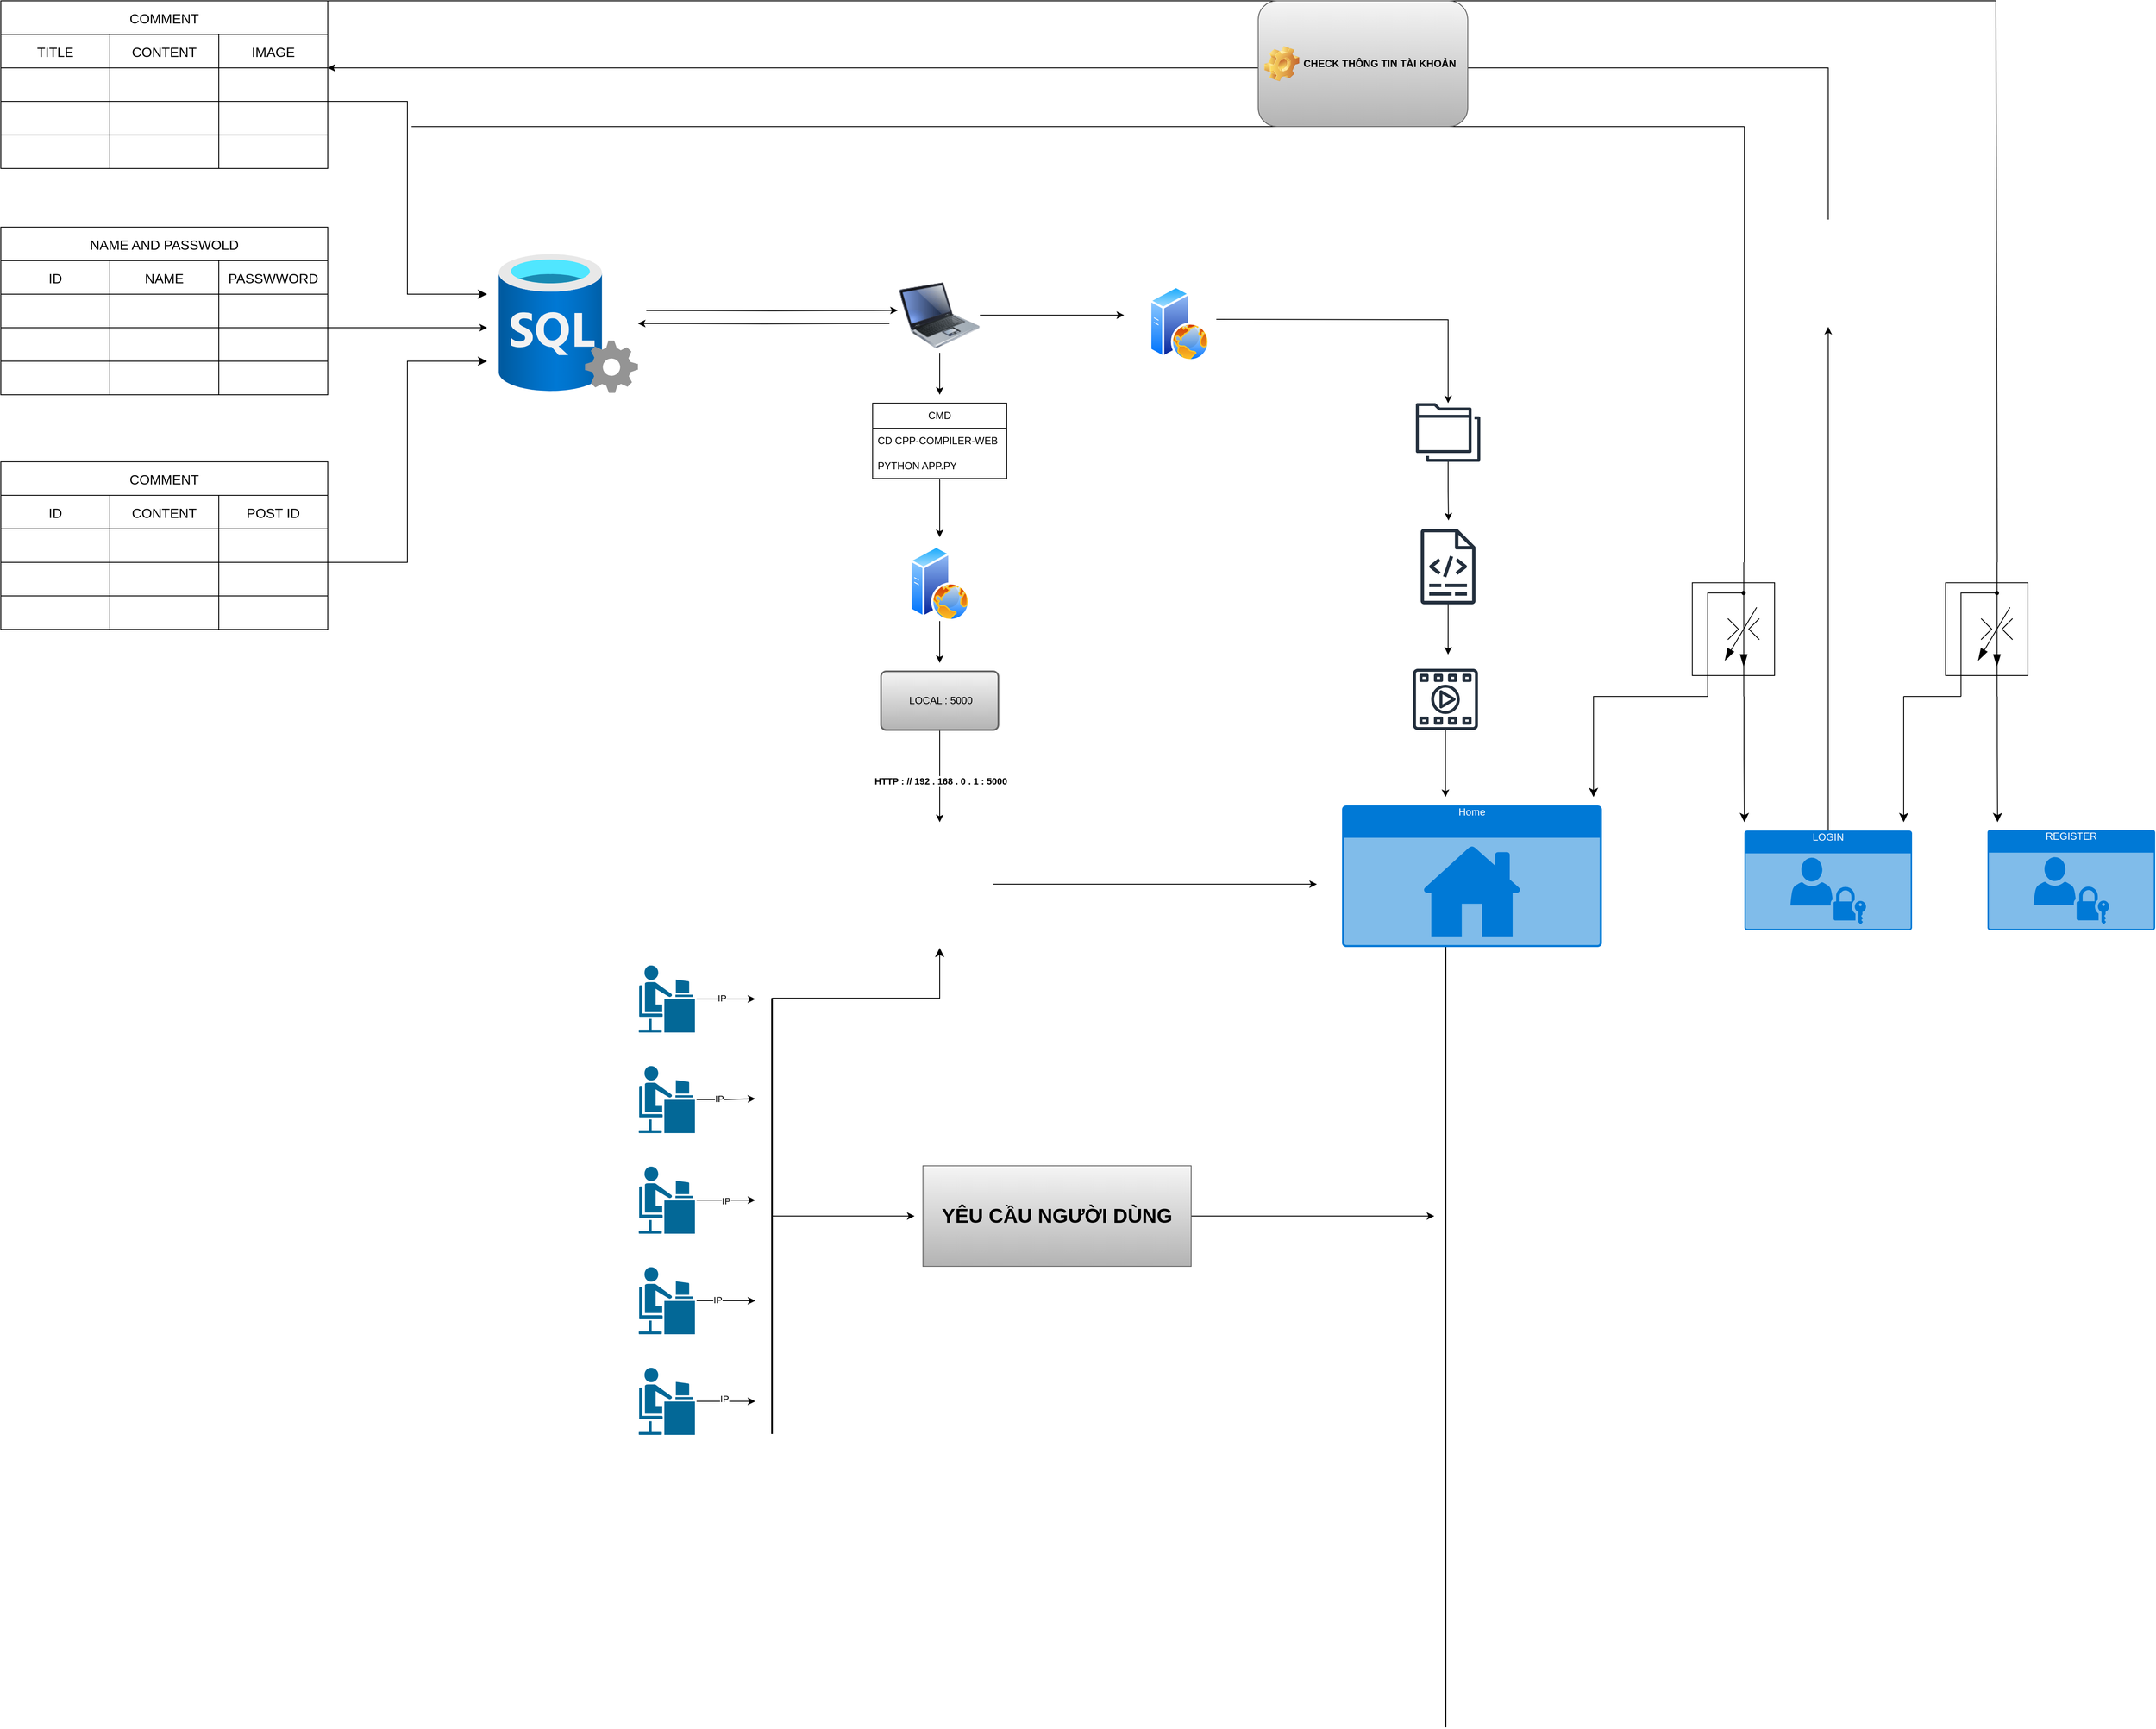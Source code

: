 <mxfile version="24.7.7">
  <diagram id="C5RBs43oDa-KdzZeNtuy" name="Page-1">
    <mxGraphModel dx="4732" dy="3054" grid="1" gridSize="10" guides="1" tooltips="1" connect="1" arrows="1" fold="1" page="1" pageScale="1" pageWidth="827" pageHeight="1169" math="0" shadow="0">
      <root>
        <mxCell id="WIyWlLk6GJQsqaUBKTNV-0" />
        <mxCell id="WIyWlLk6GJQsqaUBKTNV-1" parent="WIyWlLk6GJQsqaUBKTNV-0" />
        <mxCell id="qYLYCxETFnoU9vuf-ubb-127" style="edgeStyle=orthogonalEdgeStyle;rounded=0;orthogonalLoop=1;jettySize=auto;html=1;" edge="1" parent="WIyWlLk6GJQsqaUBKTNV-1" source="qYLYCxETFnoU9vuf-ubb-1">
          <mxGeometry relative="1" as="geometry">
            <mxPoint x="180" y="281.0" as="targetPoint" />
          </mxGeometry>
        </mxCell>
        <mxCell id="qYLYCxETFnoU9vuf-ubb-131" value="IP" style="edgeLabel;html=1;align=center;verticalAlign=middle;resizable=0;points=[];" vertex="1" connectable="0" parent="qYLYCxETFnoU9vuf-ubb-127">
          <mxGeometry x="-0.144" y="1" relative="1" as="geometry">
            <mxPoint as="offset" />
          </mxGeometry>
        </mxCell>
        <mxCell id="qYLYCxETFnoU9vuf-ubb-1" value="" style="shape=mxgraph.cisco.people.androgenous_person;html=1;pointerEvents=1;dashed=0;fillColor=#036897;strokeColor=#ffffff;strokeWidth=2;verticalLabelPosition=bottom;verticalAlign=top;align=center;outlineConnect=0;" vertex="1" parent="WIyWlLk6GJQsqaUBKTNV-1">
          <mxGeometry x="40" y="240" width="69" height="82" as="geometry" />
        </mxCell>
        <mxCell id="qYLYCxETFnoU9vuf-ubb-53" style="edgeStyle=orthogonalEdgeStyle;rounded=0;orthogonalLoop=1;jettySize=auto;html=1;" edge="1" parent="WIyWlLk6GJQsqaUBKTNV-1" source="qYLYCxETFnoU9vuf-ubb-7">
          <mxGeometry relative="1" as="geometry">
            <mxPoint x="400" y="70" as="targetPoint" />
          </mxGeometry>
        </mxCell>
        <mxCell id="qYLYCxETFnoU9vuf-ubb-56" value="&lt;b&gt;HTTP : // 192 . 168 . 0 . 1 : 5000&lt;/b&gt;" style="edgeLabel;html=1;align=center;verticalAlign=middle;resizable=0;points=[];" vertex="1" connectable="0" parent="qYLYCxETFnoU9vuf-ubb-53">
          <mxGeometry x="0.105" relative="1" as="geometry">
            <mxPoint as="offset" />
          </mxGeometry>
        </mxCell>
        <mxCell id="qYLYCxETFnoU9vuf-ubb-7" value="&amp;nbsp; &amp;nbsp; &amp;nbsp; &amp;nbsp; LOCAL : 5000" style="rounded=1;arcSize=9;align=left;spacingLeft=5;strokeColor=#666666;html=1;strokeWidth=2;fontSize=12;fillColor=#f5f5f5;gradientColor=#b3b3b3;fontStyle=0;fontColor=default;" vertex="1" parent="WIyWlLk6GJQsqaUBKTNV-1">
          <mxGeometry x="330" y="-110" width="140" height="70" as="geometry" />
        </mxCell>
        <mxCell id="qYLYCxETFnoU9vuf-ubb-115" style="edgeStyle=orthogonalEdgeStyle;rounded=0;orthogonalLoop=1;jettySize=auto;html=1;" edge="1" parent="WIyWlLk6GJQsqaUBKTNV-1" target="qYLYCxETFnoU9vuf-ubb-39">
          <mxGeometry relative="1" as="geometry">
            <mxPoint x="340" y="-525" as="sourcePoint" />
          </mxGeometry>
        </mxCell>
        <mxCell id="qYLYCxETFnoU9vuf-ubb-144" style="edgeStyle=orthogonalEdgeStyle;rounded=0;orthogonalLoop=1;jettySize=auto;html=1;" edge="1" parent="WIyWlLk6GJQsqaUBKTNV-1">
          <mxGeometry relative="1" as="geometry">
            <mxPoint x="400" y="-440" as="targetPoint" />
            <mxPoint x="400" y="-490" as="sourcePoint" />
          </mxGeometry>
        </mxCell>
        <mxCell id="qYLYCxETFnoU9vuf-ubb-114" style="edgeStyle=orthogonalEdgeStyle;rounded=0;orthogonalLoop=1;jettySize=auto;html=1;" edge="1" parent="WIyWlLk6GJQsqaUBKTNV-1">
          <mxGeometry relative="1" as="geometry">
            <mxPoint x="350" y="-540.59" as="targetPoint" />
            <mxPoint x="50" y="-540.531" as="sourcePoint" />
          </mxGeometry>
        </mxCell>
        <mxCell id="qYLYCxETFnoU9vuf-ubb-39" value="" style="image;aspect=fixed;html=1;points=[];align=center;fontSize=12;image=img/lib/azure2/databases/SQL_Server.svg;" vertex="1" parent="WIyWlLk6GJQsqaUBKTNV-1">
          <mxGeometry x="-126" y="-608" width="166" height="166" as="geometry" />
        </mxCell>
        <mxCell id="qYLYCxETFnoU9vuf-ubb-143" style="edgeStyle=orthogonalEdgeStyle;rounded=0;orthogonalLoop=1;jettySize=auto;html=1;" edge="1" parent="WIyWlLk6GJQsqaUBKTNV-1" source="qYLYCxETFnoU9vuf-ubb-44">
          <mxGeometry relative="1" as="geometry">
            <mxPoint x="400" y="-270" as="targetPoint" />
          </mxGeometry>
        </mxCell>
        <mxCell id="qYLYCxETFnoU9vuf-ubb-44" value="CMD" style="swimlane;fontStyle=0;childLayout=stackLayout;horizontal=1;startSize=30;horizontalStack=0;resizeParent=1;resizeParentMax=0;resizeLast=0;collapsible=1;marginBottom=0;whiteSpace=wrap;html=1;" vertex="1" parent="WIyWlLk6GJQsqaUBKTNV-1">
          <mxGeometry x="320" y="-430" width="160" height="90" as="geometry" />
        </mxCell>
        <mxCell id="qYLYCxETFnoU9vuf-ubb-45" value="CD CPP-COMPILER-WEB" style="text;strokeColor=none;fillColor=none;align=left;verticalAlign=middle;spacingLeft=4;spacingRight=4;overflow=hidden;points=[[0,0.5],[1,0.5]];portConstraint=eastwest;rotatable=0;whiteSpace=wrap;html=1;" vertex="1" parent="qYLYCxETFnoU9vuf-ubb-44">
          <mxGeometry y="30" width="160" height="30" as="geometry" />
        </mxCell>
        <mxCell id="qYLYCxETFnoU9vuf-ubb-46" value="PYTHON APP.PY" style="text;strokeColor=none;fillColor=none;align=left;verticalAlign=middle;spacingLeft=4;spacingRight=4;overflow=hidden;points=[[0,0.5],[1,0.5]];portConstraint=eastwest;rotatable=0;whiteSpace=wrap;html=1;" vertex="1" parent="qYLYCxETFnoU9vuf-ubb-44">
          <mxGeometry y="60" width="160" height="30" as="geometry" />
        </mxCell>
        <mxCell id="qYLYCxETFnoU9vuf-ubb-149" style="edgeStyle=orthogonalEdgeStyle;rounded=0;orthogonalLoop=1;jettySize=auto;html=1;" edge="1" parent="WIyWlLk6GJQsqaUBKTNV-1" source="qYLYCxETFnoU9vuf-ubb-51">
          <mxGeometry relative="1" as="geometry">
            <mxPoint x="850" y="144" as="targetPoint" />
          </mxGeometry>
        </mxCell>
        <mxCell id="qYLYCxETFnoU9vuf-ubb-51" value="" style="shape=image;html=1;verticalAlign=top;verticalLabelPosition=bottom;labelBackgroundColor=#ffffff;imageAspect=0;aspect=fixed;image=https://cdn0.iconfinder.com/data/icons/social-network-9/50/20-128.png" vertex="1" parent="WIyWlLk6GJQsqaUBKTNV-1">
          <mxGeometry x="336" y="80" width="128" height="128" as="geometry" />
        </mxCell>
        <mxCell id="qYLYCxETFnoU9vuf-ubb-57" value="NAME AND PASSWOLD" style="shape=table;childLayout=tableLayout;startSize=40;collapsible=0;recursiveResize=0;expand=0;fontSize=16;" vertex="1" parent="WIyWlLk6GJQsqaUBKTNV-1">
          <mxGeometry x="-720" y="-640" width="390" height="200" as="geometry" />
        </mxCell>
        <mxCell id="qYLYCxETFnoU9vuf-ubb-58" value="" style="shape=tableRow;horizontal=0;swimlaneHead=0;swimlaneBody=0;top=0;left=0;strokeColor=inherit;bottom=0;right=0;dropTarget=0;fontStyle=0;fillColor=none;points=[[0,0.5],[1,0.5]];portConstraint=eastwest;startSize=0;collapsible=0;recursiveResize=0;expand=0;fontSize=16;" vertex="1" parent="qYLYCxETFnoU9vuf-ubb-57">
          <mxGeometry y="40" width="390" height="80" as="geometry" />
        </mxCell>
        <mxCell id="qYLYCxETFnoU9vuf-ubb-59" value="ID" style="swimlane;swimlaneHead=0;swimlaneBody=0;fontStyle=0;strokeColor=inherit;connectable=0;fillColor=none;startSize=40;collapsible=0;recursiveResize=0;expand=0;fontSize=16;" vertex="1" parent="qYLYCxETFnoU9vuf-ubb-58">
          <mxGeometry width="130" height="80" as="geometry">
            <mxRectangle width="130" height="80" as="alternateBounds" />
          </mxGeometry>
        </mxCell>
        <mxCell id="qYLYCxETFnoU9vuf-ubb-60" value="NAME" style="swimlane;swimlaneHead=0;swimlaneBody=0;fontStyle=0;strokeColor=inherit;connectable=0;fillColor=none;startSize=40;collapsible=0;recursiveResize=0;expand=0;fontSize=16;" vertex="1" parent="qYLYCxETFnoU9vuf-ubb-58">
          <mxGeometry x="130" width="130" height="80" as="geometry">
            <mxRectangle width="130" height="80" as="alternateBounds" />
          </mxGeometry>
        </mxCell>
        <mxCell id="qYLYCxETFnoU9vuf-ubb-61" value="PASSWWORD" style="swimlane;swimlaneHead=0;swimlaneBody=0;fontStyle=0;strokeColor=inherit;connectable=0;fillColor=none;startSize=40;collapsible=0;recursiveResize=0;expand=0;fontSize=16;" vertex="1" parent="qYLYCxETFnoU9vuf-ubb-58">
          <mxGeometry x="260" width="130" height="80" as="geometry">
            <mxRectangle width="130" height="80" as="alternateBounds" />
          </mxGeometry>
        </mxCell>
        <mxCell id="qYLYCxETFnoU9vuf-ubb-62" value="" style="shape=tableRow;horizontal=0;swimlaneHead=0;swimlaneBody=0;top=0;left=0;strokeColor=inherit;bottom=0;right=0;dropTarget=0;fontStyle=0;fillColor=none;points=[[0,0.5],[1,0.5]];portConstraint=eastwest;startSize=0;collapsible=0;recursiveResize=0;expand=0;fontSize=16;" vertex="1" parent="qYLYCxETFnoU9vuf-ubb-57">
          <mxGeometry y="120" width="390" height="40" as="geometry" />
        </mxCell>
        <mxCell id="qYLYCxETFnoU9vuf-ubb-63" value="" style="swimlane;swimlaneHead=0;swimlaneBody=0;fontStyle=0;connectable=0;strokeColor=inherit;fillColor=none;startSize=0;collapsible=0;recursiveResize=0;expand=0;fontSize=16;" vertex="1" parent="qYLYCxETFnoU9vuf-ubb-62">
          <mxGeometry width="130" height="40" as="geometry">
            <mxRectangle width="130" height="40" as="alternateBounds" />
          </mxGeometry>
        </mxCell>
        <mxCell id="qYLYCxETFnoU9vuf-ubb-64" value="" style="swimlane;swimlaneHead=0;swimlaneBody=0;fontStyle=0;connectable=0;strokeColor=inherit;fillColor=none;startSize=0;collapsible=0;recursiveResize=0;expand=0;fontSize=16;" vertex="1" parent="qYLYCxETFnoU9vuf-ubb-62">
          <mxGeometry x="130" width="130" height="40" as="geometry">
            <mxRectangle width="130" height="40" as="alternateBounds" />
          </mxGeometry>
        </mxCell>
        <mxCell id="qYLYCxETFnoU9vuf-ubb-65" value="" style="swimlane;swimlaneHead=0;swimlaneBody=0;fontStyle=0;connectable=0;strokeColor=inherit;fillColor=none;startSize=0;collapsible=0;recursiveResize=0;expand=0;fontSize=16;" vertex="1" parent="qYLYCxETFnoU9vuf-ubb-62">
          <mxGeometry x="260" width="130" height="40" as="geometry">
            <mxRectangle width="130" height="40" as="alternateBounds" />
          </mxGeometry>
        </mxCell>
        <mxCell id="qYLYCxETFnoU9vuf-ubb-66" value="" style="shape=tableRow;horizontal=0;swimlaneHead=0;swimlaneBody=0;top=0;left=0;strokeColor=inherit;bottom=0;right=0;dropTarget=0;fontStyle=0;fillColor=none;points=[[0,0.5],[1,0.5]];portConstraint=eastwest;startSize=0;collapsible=0;recursiveResize=0;expand=0;fontSize=16;" vertex="1" parent="qYLYCxETFnoU9vuf-ubb-57">
          <mxGeometry y="160" width="390" height="40" as="geometry" />
        </mxCell>
        <mxCell id="qYLYCxETFnoU9vuf-ubb-67" value="" style="swimlane;swimlaneHead=0;swimlaneBody=0;fontStyle=0;connectable=0;strokeColor=inherit;fillColor=none;startSize=0;collapsible=0;recursiveResize=0;expand=0;fontSize=16;" vertex="1" parent="qYLYCxETFnoU9vuf-ubb-66">
          <mxGeometry width="130" height="40" as="geometry">
            <mxRectangle width="130" height="40" as="alternateBounds" />
          </mxGeometry>
        </mxCell>
        <mxCell id="qYLYCxETFnoU9vuf-ubb-68" value="" style="swimlane;swimlaneHead=0;swimlaneBody=0;fontStyle=0;connectable=0;strokeColor=inherit;fillColor=none;startSize=0;collapsible=0;recursiveResize=0;expand=0;fontSize=16;" vertex="1" parent="qYLYCxETFnoU9vuf-ubb-66">
          <mxGeometry x="130" width="130" height="40" as="geometry">
            <mxRectangle width="130" height="40" as="alternateBounds" />
          </mxGeometry>
        </mxCell>
        <mxCell id="qYLYCxETFnoU9vuf-ubb-69" value="" style="swimlane;swimlaneHead=0;swimlaneBody=0;fontStyle=0;connectable=0;strokeColor=inherit;fillColor=none;startSize=0;collapsible=0;recursiveResize=0;expand=0;fontSize=16;" vertex="1" parent="qYLYCxETFnoU9vuf-ubb-66">
          <mxGeometry x="260" width="130" height="40" as="geometry">
            <mxRectangle width="130" height="40" as="alternateBounds" />
          </mxGeometry>
        </mxCell>
        <mxCell id="qYLYCxETFnoU9vuf-ubb-74" value="COMMENT" style="shape=table;childLayout=tableLayout;startSize=40;collapsible=0;recursiveResize=0;expand=0;fontSize=16;" vertex="1" parent="WIyWlLk6GJQsqaUBKTNV-1">
          <mxGeometry x="-720" y="-360" width="390" height="200" as="geometry" />
        </mxCell>
        <mxCell id="qYLYCxETFnoU9vuf-ubb-75" value="" style="shape=tableRow;horizontal=0;swimlaneHead=0;swimlaneBody=0;top=0;left=0;strokeColor=inherit;bottom=0;right=0;dropTarget=0;fontStyle=0;fillColor=none;points=[[0,0.5],[1,0.5]];portConstraint=eastwest;startSize=0;collapsible=0;recursiveResize=0;expand=0;fontSize=16;" vertex="1" parent="qYLYCxETFnoU9vuf-ubb-74">
          <mxGeometry y="40" width="390" height="80" as="geometry" />
        </mxCell>
        <mxCell id="qYLYCxETFnoU9vuf-ubb-76" value="ID" style="swimlane;swimlaneHead=0;swimlaneBody=0;fontStyle=0;strokeColor=inherit;connectable=0;fillColor=none;startSize=40;collapsible=0;recursiveResize=0;expand=0;fontSize=16;" vertex="1" parent="qYLYCxETFnoU9vuf-ubb-75">
          <mxGeometry width="130" height="80" as="geometry">
            <mxRectangle width="130" height="80" as="alternateBounds" />
          </mxGeometry>
        </mxCell>
        <mxCell id="qYLYCxETFnoU9vuf-ubb-77" value="CONTENT" style="swimlane;swimlaneHead=0;swimlaneBody=0;fontStyle=0;strokeColor=inherit;connectable=0;fillColor=none;startSize=40;collapsible=0;recursiveResize=0;expand=0;fontSize=16;" vertex="1" parent="qYLYCxETFnoU9vuf-ubb-75">
          <mxGeometry x="130" width="130" height="80" as="geometry">
            <mxRectangle width="130" height="80" as="alternateBounds" />
          </mxGeometry>
        </mxCell>
        <mxCell id="qYLYCxETFnoU9vuf-ubb-78" value="POST ID" style="swimlane;swimlaneHead=0;swimlaneBody=0;fontStyle=0;strokeColor=inherit;connectable=0;fillColor=none;startSize=40;collapsible=0;recursiveResize=0;expand=0;fontSize=16;" vertex="1" parent="qYLYCxETFnoU9vuf-ubb-75">
          <mxGeometry x="260" width="130" height="80" as="geometry">
            <mxRectangle width="130" height="80" as="alternateBounds" />
          </mxGeometry>
        </mxCell>
        <mxCell id="qYLYCxETFnoU9vuf-ubb-79" value="" style="shape=tableRow;horizontal=0;swimlaneHead=0;swimlaneBody=0;top=0;left=0;strokeColor=inherit;bottom=0;right=0;dropTarget=0;fontStyle=0;fillColor=none;points=[[0,0.5],[1,0.5]];portConstraint=eastwest;startSize=0;collapsible=0;recursiveResize=0;expand=0;fontSize=16;" vertex="1" parent="qYLYCxETFnoU9vuf-ubb-74">
          <mxGeometry y="120" width="390" height="40" as="geometry" />
        </mxCell>
        <mxCell id="qYLYCxETFnoU9vuf-ubb-80" value="" style="swimlane;swimlaneHead=0;swimlaneBody=0;fontStyle=0;connectable=0;strokeColor=inherit;fillColor=none;startSize=0;collapsible=0;recursiveResize=0;expand=0;fontSize=16;" vertex="1" parent="qYLYCxETFnoU9vuf-ubb-79">
          <mxGeometry width="130" height="40" as="geometry">
            <mxRectangle width="130" height="40" as="alternateBounds" />
          </mxGeometry>
        </mxCell>
        <mxCell id="qYLYCxETFnoU9vuf-ubb-81" value="" style="swimlane;swimlaneHead=0;swimlaneBody=0;fontStyle=0;connectable=0;strokeColor=inherit;fillColor=none;startSize=0;collapsible=0;recursiveResize=0;expand=0;fontSize=16;" vertex="1" parent="qYLYCxETFnoU9vuf-ubb-79">
          <mxGeometry x="130" width="130" height="40" as="geometry">
            <mxRectangle width="130" height="40" as="alternateBounds" />
          </mxGeometry>
        </mxCell>
        <mxCell id="qYLYCxETFnoU9vuf-ubb-82" value="" style="swimlane;swimlaneHead=0;swimlaneBody=0;fontStyle=0;connectable=0;strokeColor=inherit;fillColor=none;startSize=0;collapsible=0;recursiveResize=0;expand=0;fontSize=16;" vertex="1" parent="qYLYCxETFnoU9vuf-ubb-79">
          <mxGeometry x="260" width="130" height="40" as="geometry">
            <mxRectangle width="130" height="40" as="alternateBounds" />
          </mxGeometry>
        </mxCell>
        <mxCell id="qYLYCxETFnoU9vuf-ubb-83" value="" style="shape=tableRow;horizontal=0;swimlaneHead=0;swimlaneBody=0;top=0;left=0;strokeColor=inherit;bottom=0;right=0;dropTarget=0;fontStyle=0;fillColor=none;points=[[0,0.5],[1,0.5]];portConstraint=eastwest;startSize=0;collapsible=0;recursiveResize=0;expand=0;fontSize=16;" vertex="1" parent="qYLYCxETFnoU9vuf-ubb-74">
          <mxGeometry y="160" width="390" height="40" as="geometry" />
        </mxCell>
        <mxCell id="qYLYCxETFnoU9vuf-ubb-84" value="" style="swimlane;swimlaneHead=0;swimlaneBody=0;fontStyle=0;connectable=0;strokeColor=inherit;fillColor=none;startSize=0;collapsible=0;recursiveResize=0;expand=0;fontSize=16;" vertex="1" parent="qYLYCxETFnoU9vuf-ubb-83">
          <mxGeometry width="130" height="40" as="geometry">
            <mxRectangle width="130" height="40" as="alternateBounds" />
          </mxGeometry>
        </mxCell>
        <mxCell id="qYLYCxETFnoU9vuf-ubb-85" value="" style="swimlane;swimlaneHead=0;swimlaneBody=0;fontStyle=0;connectable=0;strokeColor=inherit;fillColor=none;startSize=0;collapsible=0;recursiveResize=0;expand=0;fontSize=16;" vertex="1" parent="qYLYCxETFnoU9vuf-ubb-83">
          <mxGeometry x="130" width="130" height="40" as="geometry">
            <mxRectangle width="130" height="40" as="alternateBounds" />
          </mxGeometry>
        </mxCell>
        <mxCell id="qYLYCxETFnoU9vuf-ubb-86" value="" style="swimlane;swimlaneHead=0;swimlaneBody=0;fontStyle=0;connectable=0;strokeColor=inherit;fillColor=none;startSize=0;collapsible=0;recursiveResize=0;expand=0;fontSize=16;" vertex="1" parent="qYLYCxETFnoU9vuf-ubb-83">
          <mxGeometry x="260" width="130" height="40" as="geometry">
            <mxRectangle width="130" height="40" as="alternateBounds" />
          </mxGeometry>
        </mxCell>
        <mxCell id="qYLYCxETFnoU9vuf-ubb-87" value="COMMENT" style="shape=table;childLayout=tableLayout;startSize=40;collapsible=0;recursiveResize=0;expand=0;fontSize=16;" vertex="1" parent="WIyWlLk6GJQsqaUBKTNV-1">
          <mxGeometry x="-720" y="-910" width="390" height="200" as="geometry" />
        </mxCell>
        <mxCell id="qYLYCxETFnoU9vuf-ubb-88" value="" style="shape=tableRow;horizontal=0;swimlaneHead=0;swimlaneBody=0;top=0;left=0;strokeColor=inherit;bottom=0;right=0;dropTarget=0;fontStyle=0;fillColor=none;points=[[0,0.5],[1,0.5]];portConstraint=eastwest;startSize=0;collapsible=0;recursiveResize=0;expand=0;fontSize=16;" vertex="1" parent="qYLYCxETFnoU9vuf-ubb-87">
          <mxGeometry y="40" width="390" height="80" as="geometry" />
        </mxCell>
        <mxCell id="qYLYCxETFnoU9vuf-ubb-89" value="TITLE" style="swimlane;swimlaneHead=0;swimlaneBody=0;fontStyle=0;strokeColor=inherit;connectable=0;fillColor=none;startSize=40;collapsible=0;recursiveResize=0;expand=0;fontSize=16;" vertex="1" parent="qYLYCxETFnoU9vuf-ubb-88">
          <mxGeometry width="130" height="80" as="geometry">
            <mxRectangle width="130" height="80" as="alternateBounds" />
          </mxGeometry>
        </mxCell>
        <mxCell id="qYLYCxETFnoU9vuf-ubb-90" value="CONTENT" style="swimlane;swimlaneHead=0;swimlaneBody=0;fontStyle=0;strokeColor=inherit;connectable=0;fillColor=none;startSize=40;collapsible=0;recursiveResize=0;expand=0;fontSize=16;" vertex="1" parent="qYLYCxETFnoU9vuf-ubb-88">
          <mxGeometry x="130" width="130" height="80" as="geometry">
            <mxRectangle width="130" height="80" as="alternateBounds" />
          </mxGeometry>
        </mxCell>
        <mxCell id="qYLYCxETFnoU9vuf-ubb-91" value="IMAGE" style="swimlane;swimlaneHead=0;swimlaneBody=0;fontStyle=0;strokeColor=inherit;connectable=0;fillColor=none;startSize=40;collapsible=0;recursiveResize=0;expand=0;fontSize=16;" vertex="1" parent="qYLYCxETFnoU9vuf-ubb-88">
          <mxGeometry x="260" width="130" height="80" as="geometry">
            <mxRectangle width="130" height="80" as="alternateBounds" />
          </mxGeometry>
        </mxCell>
        <mxCell id="qYLYCxETFnoU9vuf-ubb-92" value="" style="shape=tableRow;horizontal=0;swimlaneHead=0;swimlaneBody=0;top=0;left=0;strokeColor=inherit;bottom=0;right=0;dropTarget=0;fontStyle=0;fillColor=none;points=[[0,0.5],[1,0.5]];portConstraint=eastwest;startSize=0;collapsible=0;recursiveResize=0;expand=0;fontSize=16;" vertex="1" parent="qYLYCxETFnoU9vuf-ubb-87">
          <mxGeometry y="120" width="390" height="40" as="geometry" />
        </mxCell>
        <mxCell id="qYLYCxETFnoU9vuf-ubb-93" value="" style="swimlane;swimlaneHead=0;swimlaneBody=0;fontStyle=0;connectable=0;strokeColor=inherit;fillColor=none;startSize=0;collapsible=0;recursiveResize=0;expand=0;fontSize=16;" vertex="1" parent="qYLYCxETFnoU9vuf-ubb-92">
          <mxGeometry width="130" height="40" as="geometry">
            <mxRectangle width="130" height="40" as="alternateBounds" />
          </mxGeometry>
        </mxCell>
        <mxCell id="qYLYCxETFnoU9vuf-ubb-94" value="" style="swimlane;swimlaneHead=0;swimlaneBody=0;fontStyle=0;connectable=0;strokeColor=inherit;fillColor=none;startSize=0;collapsible=0;recursiveResize=0;expand=0;fontSize=16;" vertex="1" parent="qYLYCxETFnoU9vuf-ubb-92">
          <mxGeometry x="130" width="130" height="40" as="geometry">
            <mxRectangle width="130" height="40" as="alternateBounds" />
          </mxGeometry>
        </mxCell>
        <mxCell id="qYLYCxETFnoU9vuf-ubb-95" value="" style="swimlane;swimlaneHead=0;swimlaneBody=0;fontStyle=0;connectable=0;strokeColor=inherit;fillColor=none;startSize=0;collapsible=0;recursiveResize=0;expand=0;fontSize=16;" vertex="1" parent="qYLYCxETFnoU9vuf-ubb-92">
          <mxGeometry x="260" width="130" height="40" as="geometry">
            <mxRectangle width="130" height="40" as="alternateBounds" />
          </mxGeometry>
        </mxCell>
        <mxCell id="qYLYCxETFnoU9vuf-ubb-96" value="" style="shape=tableRow;horizontal=0;swimlaneHead=0;swimlaneBody=0;top=0;left=0;strokeColor=inherit;bottom=0;right=0;dropTarget=0;fontStyle=0;fillColor=none;points=[[0,0.5],[1,0.5]];portConstraint=eastwest;startSize=0;collapsible=0;recursiveResize=0;expand=0;fontSize=16;" vertex="1" parent="qYLYCxETFnoU9vuf-ubb-87">
          <mxGeometry y="160" width="390" height="40" as="geometry" />
        </mxCell>
        <mxCell id="qYLYCxETFnoU9vuf-ubb-97" value="" style="swimlane;swimlaneHead=0;swimlaneBody=0;fontStyle=0;connectable=0;strokeColor=inherit;fillColor=none;startSize=0;collapsible=0;recursiveResize=0;expand=0;fontSize=16;" vertex="1" parent="qYLYCxETFnoU9vuf-ubb-96">
          <mxGeometry width="130" height="40" as="geometry">
            <mxRectangle width="130" height="40" as="alternateBounds" />
          </mxGeometry>
        </mxCell>
        <mxCell id="qYLYCxETFnoU9vuf-ubb-98" value="" style="swimlane;swimlaneHead=0;swimlaneBody=0;fontStyle=0;connectable=0;strokeColor=inherit;fillColor=none;startSize=0;collapsible=0;recursiveResize=0;expand=0;fontSize=16;" vertex="1" parent="qYLYCxETFnoU9vuf-ubb-96">
          <mxGeometry x="130" width="130" height="40" as="geometry">
            <mxRectangle width="130" height="40" as="alternateBounds" />
          </mxGeometry>
        </mxCell>
        <mxCell id="qYLYCxETFnoU9vuf-ubb-99" value="" style="swimlane;swimlaneHead=0;swimlaneBody=0;fontStyle=0;connectable=0;strokeColor=inherit;fillColor=none;startSize=0;collapsible=0;recursiveResize=0;expand=0;fontSize=16;" vertex="1" parent="qYLYCxETFnoU9vuf-ubb-96">
          <mxGeometry x="260" width="130" height="40" as="geometry">
            <mxRectangle width="130" height="40" as="alternateBounds" />
          </mxGeometry>
        </mxCell>
        <mxCell id="qYLYCxETFnoU9vuf-ubb-110" value="" style="edgeStyle=elbowEdgeStyle;elbow=horizontal;endArrow=classic;html=1;curved=0;rounded=0;endSize=8;startSize=8;" edge="1" parent="WIyWlLk6GJQsqaUBKTNV-1">
          <mxGeometry width="50" height="50" relative="1" as="geometry">
            <mxPoint x="-330" y="-240" as="sourcePoint" />
            <mxPoint x="-140" y="-480" as="targetPoint" />
          </mxGeometry>
        </mxCell>
        <mxCell id="qYLYCxETFnoU9vuf-ubb-111" value="" style="edgeStyle=elbowEdgeStyle;elbow=horizontal;endArrow=classic;html=1;curved=0;rounded=0;endSize=8;startSize=8;" edge="1" parent="WIyWlLk6GJQsqaUBKTNV-1">
          <mxGeometry width="50" height="50" relative="1" as="geometry">
            <mxPoint x="-330" y="-790" as="sourcePoint" />
            <mxPoint x="-140" y="-560" as="targetPoint" />
          </mxGeometry>
        </mxCell>
        <mxCell id="qYLYCxETFnoU9vuf-ubb-113" value="" style="endArrow=classic;html=1;rounded=0;" edge="1" parent="WIyWlLk6GJQsqaUBKTNV-1">
          <mxGeometry width="50" height="50" relative="1" as="geometry">
            <mxPoint x="-330" y="-520" as="sourcePoint" />
            <mxPoint x="-140" y="-520" as="targetPoint" />
          </mxGeometry>
        </mxCell>
        <mxCell id="qYLYCxETFnoU9vuf-ubb-126" style="edgeStyle=orthogonalEdgeStyle;rounded=0;orthogonalLoop=1;jettySize=auto;html=1;" edge="1" parent="WIyWlLk6GJQsqaUBKTNV-1" source="qYLYCxETFnoU9vuf-ubb-116">
          <mxGeometry relative="1" as="geometry">
            <mxPoint x="180" y="400" as="targetPoint" />
          </mxGeometry>
        </mxCell>
        <mxCell id="qYLYCxETFnoU9vuf-ubb-132" value="IP" style="edgeLabel;html=1;align=center;verticalAlign=middle;resizable=0;points=[];" vertex="1" connectable="0" parent="qYLYCxETFnoU9vuf-ubb-126">
          <mxGeometry x="-0.222" y="1" relative="1" as="geometry">
            <mxPoint as="offset" />
          </mxGeometry>
        </mxCell>
        <mxCell id="qYLYCxETFnoU9vuf-ubb-116" value="" style="shape=mxgraph.cisco.people.androgenous_person;html=1;pointerEvents=1;dashed=0;fillColor=#036897;strokeColor=#ffffff;strokeWidth=2;verticalLabelPosition=bottom;verticalAlign=top;align=center;outlineConnect=0;" vertex="1" parent="WIyWlLk6GJQsqaUBKTNV-1">
          <mxGeometry x="40" y="360" width="69" height="82" as="geometry" />
        </mxCell>
        <mxCell id="qYLYCxETFnoU9vuf-ubb-128" style="edgeStyle=orthogonalEdgeStyle;rounded=0;orthogonalLoop=1;jettySize=auto;html=1;" edge="1" parent="WIyWlLk6GJQsqaUBKTNV-1" source="qYLYCxETFnoU9vuf-ubb-117">
          <mxGeometry relative="1" as="geometry">
            <mxPoint x="180" y="521.0" as="targetPoint" />
          </mxGeometry>
        </mxCell>
        <mxCell id="qYLYCxETFnoU9vuf-ubb-133" value="IP" style="edgeLabel;html=1;align=center;verticalAlign=middle;resizable=0;points=[];" vertex="1" connectable="0" parent="qYLYCxETFnoU9vuf-ubb-128">
          <mxGeometry x="0.024" relative="1" as="geometry">
            <mxPoint as="offset" />
          </mxGeometry>
        </mxCell>
        <mxCell id="qYLYCxETFnoU9vuf-ubb-117" value="" style="shape=mxgraph.cisco.people.androgenous_person;html=1;pointerEvents=1;dashed=0;fillColor=#036897;strokeColor=#ffffff;strokeWidth=2;verticalLabelPosition=bottom;verticalAlign=top;align=center;outlineConnect=0;" vertex="1" parent="WIyWlLk6GJQsqaUBKTNV-1">
          <mxGeometry x="40" y="480" width="69" height="82" as="geometry" />
        </mxCell>
        <mxCell id="qYLYCxETFnoU9vuf-ubb-129" style="edgeStyle=orthogonalEdgeStyle;rounded=0;orthogonalLoop=1;jettySize=auto;html=1;" edge="1" parent="WIyWlLk6GJQsqaUBKTNV-1" source="qYLYCxETFnoU9vuf-ubb-118">
          <mxGeometry relative="1" as="geometry">
            <mxPoint x="180" y="641.0" as="targetPoint" />
          </mxGeometry>
        </mxCell>
        <mxCell id="qYLYCxETFnoU9vuf-ubb-134" value="IP" style="edgeLabel;html=1;align=center;verticalAlign=middle;resizable=0;points=[];" vertex="1" connectable="0" parent="qYLYCxETFnoU9vuf-ubb-129">
          <mxGeometry x="-0.279" y="1" relative="1" as="geometry">
            <mxPoint as="offset" />
          </mxGeometry>
        </mxCell>
        <mxCell id="qYLYCxETFnoU9vuf-ubb-118" value="" style="shape=mxgraph.cisco.people.androgenous_person;html=1;pointerEvents=1;dashed=0;fillColor=#036897;strokeColor=#ffffff;strokeWidth=2;verticalLabelPosition=bottom;verticalAlign=top;align=center;outlineConnect=0;" vertex="1" parent="WIyWlLk6GJQsqaUBKTNV-1">
          <mxGeometry x="40" y="600" width="69" height="82" as="geometry" />
        </mxCell>
        <mxCell id="qYLYCxETFnoU9vuf-ubb-130" style="edgeStyle=orthogonalEdgeStyle;rounded=0;orthogonalLoop=1;jettySize=auto;html=1;" edge="1" parent="WIyWlLk6GJQsqaUBKTNV-1" source="qYLYCxETFnoU9vuf-ubb-119">
          <mxGeometry relative="1" as="geometry">
            <mxPoint x="180" y="761.0" as="targetPoint" />
          </mxGeometry>
        </mxCell>
        <mxCell id="qYLYCxETFnoU9vuf-ubb-135" value="IP" style="edgeLabel;html=1;align=center;verticalAlign=middle;resizable=0;points=[];" vertex="1" connectable="0" parent="qYLYCxETFnoU9vuf-ubb-130">
          <mxGeometry x="-0.048" y="3" relative="1" as="geometry">
            <mxPoint as="offset" />
          </mxGeometry>
        </mxCell>
        <mxCell id="qYLYCxETFnoU9vuf-ubb-119" value="" style="shape=mxgraph.cisco.people.androgenous_person;html=1;pointerEvents=1;dashed=0;fillColor=#036897;strokeColor=#ffffff;strokeWidth=2;verticalLabelPosition=bottom;verticalAlign=top;align=center;outlineConnect=0;" vertex="1" parent="WIyWlLk6GJQsqaUBKTNV-1">
          <mxGeometry x="40" y="720" width="69" height="82" as="geometry" />
        </mxCell>
        <mxCell id="qYLYCxETFnoU9vuf-ubb-121" value="" style="edgeStyle=segmentEdgeStyle;endArrow=classic;html=1;curved=0;rounded=0;endSize=8;startSize=8;" edge="1" parent="WIyWlLk6GJQsqaUBKTNV-1">
          <mxGeometry width="50" height="50" relative="1" as="geometry">
            <mxPoint x="200" y="280" as="sourcePoint" />
            <mxPoint x="400" y="220" as="targetPoint" />
          </mxGeometry>
        </mxCell>
        <mxCell id="qYLYCxETFnoU9vuf-ubb-175" style="edgeStyle=orthogonalEdgeStyle;rounded=0;orthogonalLoop=1;jettySize=auto;html=1;exitX=0.5;exitY=0.523;exitDx=0;exitDy=0;exitPerimeter=0;" edge="1" parent="WIyWlLk6GJQsqaUBKTNV-1" source="qYLYCxETFnoU9vuf-ubb-123">
          <mxGeometry relative="1" as="geometry">
            <mxPoint x="370" y="540" as="targetPoint" />
          </mxGeometry>
        </mxCell>
        <mxCell id="qYLYCxETFnoU9vuf-ubb-123" value="" style="line;strokeWidth=2;direction=south;html=1;" vertex="1" parent="WIyWlLk6GJQsqaUBKTNV-1">
          <mxGeometry x="190" y="280" width="20" height="520" as="geometry" />
        </mxCell>
        <mxCell id="qYLYCxETFnoU9vuf-ubb-145" style="edgeStyle=orthogonalEdgeStyle;rounded=0;orthogonalLoop=1;jettySize=auto;html=1;" edge="1" parent="WIyWlLk6GJQsqaUBKTNV-1" source="qYLYCxETFnoU9vuf-ubb-136">
          <mxGeometry relative="1" as="geometry">
            <mxPoint x="400" y="-120" as="targetPoint" />
          </mxGeometry>
        </mxCell>
        <mxCell id="qYLYCxETFnoU9vuf-ubb-136" value="" style="image;aspect=fixed;perimeter=ellipsePerimeter;html=1;align=center;shadow=0;dashed=0;spacingTop=3;image=img/lib/active_directory/web_server.svg;" vertex="1" parent="WIyWlLk6GJQsqaUBKTNV-1">
          <mxGeometry x="364" y="-260" width="72" height="90" as="geometry" />
        </mxCell>
        <mxCell id="qYLYCxETFnoU9vuf-ubb-147" value="Home" style="html=1;whiteSpace=wrap;strokeColor=none;fillColor=#0079D6;labelPosition=center;verticalLabelPosition=middle;verticalAlign=top;align=center;fontSize=12;outlineConnect=0;spacingTop=-6;fontColor=#FFFFFF;sketch=0;shape=mxgraph.sitemap.home;" vertex="1" parent="WIyWlLk6GJQsqaUBKTNV-1">
          <mxGeometry x="880" y="50" width="310" height="169" as="geometry" />
        </mxCell>
        <mxCell id="qYLYCxETFnoU9vuf-ubb-171" style="edgeStyle=orthogonalEdgeStyle;rounded=0;orthogonalLoop=1;jettySize=auto;html=1;" edge="1" parent="WIyWlLk6GJQsqaUBKTNV-1" source="qYLYCxETFnoU9vuf-ubb-148">
          <mxGeometry relative="1" as="geometry">
            <mxPoint x="620" y="-535.0" as="targetPoint" />
          </mxGeometry>
        </mxCell>
        <mxCell id="qYLYCxETFnoU9vuf-ubb-148" value="" style="image;html=1;image=img/lib/clip_art/computers/Laptop_128x128.png" vertex="1" parent="WIyWlLk6GJQsqaUBKTNV-1">
          <mxGeometry x="352" y="-580" width="96" height="90" as="geometry" />
        </mxCell>
        <mxCell id="qYLYCxETFnoU9vuf-ubb-156" value="" style="edgeStyle=orthogonalEdgeStyle;rounded=0;orthogonalLoop=1;jettySize=auto;html=1;" edge="1" parent="WIyWlLk6GJQsqaUBKTNV-1" target="qYLYCxETFnoU9vuf-ubb-155">
          <mxGeometry relative="1" as="geometry">
            <mxPoint x="1000" y="40" as="targetPoint" />
            <mxPoint x="730" y="-530" as="sourcePoint" />
          </mxGeometry>
        </mxCell>
        <mxCell id="qYLYCxETFnoU9vuf-ubb-162" style="edgeStyle=orthogonalEdgeStyle;rounded=0;orthogonalLoop=1;jettySize=auto;html=1;" edge="1" parent="WIyWlLk6GJQsqaUBKTNV-1" source="qYLYCxETFnoU9vuf-ubb-155">
          <mxGeometry relative="1" as="geometry">
            <mxPoint x="1007" y="-290" as="targetPoint" />
          </mxGeometry>
        </mxCell>
        <mxCell id="qYLYCxETFnoU9vuf-ubb-155" value="" style="sketch=0;outlineConnect=0;fontColor=#232F3E;gradientColor=none;fillColor=#232F3D;strokeColor=none;dashed=0;verticalLabelPosition=bottom;verticalAlign=top;align=center;html=1;fontSize=12;fontStyle=0;aspect=fixed;pointerEvents=1;shape=mxgraph.aws4.folders;" vertex="1" parent="WIyWlLk6GJQsqaUBKTNV-1">
          <mxGeometry x="968.05" y="-430" width="76.9" height="70" as="geometry" />
        </mxCell>
        <mxCell id="qYLYCxETFnoU9vuf-ubb-164" style="edgeStyle=orthogonalEdgeStyle;rounded=0;orthogonalLoop=1;jettySize=auto;html=1;" edge="1" parent="WIyWlLk6GJQsqaUBKTNV-1" source="qYLYCxETFnoU9vuf-ubb-159">
          <mxGeometry relative="1" as="geometry">
            <mxPoint x="1003.38" y="40" as="targetPoint" />
          </mxGeometry>
        </mxCell>
        <mxCell id="qYLYCxETFnoU9vuf-ubb-159" value="" style="sketch=0;outlineConnect=0;fontColor=#232F3E;gradientColor=none;fillColor=#232F3D;strokeColor=none;dashed=0;verticalLabelPosition=bottom;verticalAlign=top;align=center;html=1;fontSize=12;fontStyle=0;aspect=fixed;pointerEvents=1;shape=mxgraph.aws4.multimedia;" vertex="1" parent="WIyWlLk6GJQsqaUBKTNV-1">
          <mxGeometry x="964.38" y="-113" width="78" height="73" as="geometry" />
        </mxCell>
        <mxCell id="qYLYCxETFnoU9vuf-ubb-163" style="edgeStyle=orthogonalEdgeStyle;rounded=0;orthogonalLoop=1;jettySize=auto;html=1;" edge="1" parent="WIyWlLk6GJQsqaUBKTNV-1" source="qYLYCxETFnoU9vuf-ubb-160">
          <mxGeometry relative="1" as="geometry">
            <mxPoint x="1006.505" y="-130" as="targetPoint" />
          </mxGeometry>
        </mxCell>
        <mxCell id="qYLYCxETFnoU9vuf-ubb-160" value="" style="sketch=0;outlineConnect=0;fontColor=#232F3E;gradientColor=none;fillColor=#232F3D;strokeColor=none;dashed=0;verticalLabelPosition=bottom;verticalAlign=top;align=center;html=1;fontSize=12;fontStyle=0;aspect=fixed;pointerEvents=1;shape=mxgraph.aws4.logs;" vertex="1" parent="WIyWlLk6GJQsqaUBKTNV-1">
          <mxGeometry x="973.62" y="-280" width="65.77" height="90" as="geometry" />
        </mxCell>
        <mxCell id="qYLYCxETFnoU9vuf-ubb-170" value="" style="image;aspect=fixed;perimeter=ellipsePerimeter;html=1;align=center;shadow=0;dashed=0;spacingTop=3;image=img/lib/active_directory/web_server.svg;" vertex="1" parent="WIyWlLk6GJQsqaUBKTNV-1">
          <mxGeometry x="650" y="-570" width="72" height="90" as="geometry" />
        </mxCell>
        <mxCell id="qYLYCxETFnoU9vuf-ubb-172" value="" style="line;strokeWidth=2;direction=south;html=1;" vertex="1" parent="WIyWlLk6GJQsqaUBKTNV-1">
          <mxGeometry x="998.38" y="219" width="10" height="931" as="geometry" />
        </mxCell>
        <mxCell id="qYLYCxETFnoU9vuf-ubb-176" style="edgeStyle=orthogonalEdgeStyle;rounded=0;orthogonalLoop=1;jettySize=auto;html=1;" edge="1" parent="WIyWlLk6GJQsqaUBKTNV-1" source="qYLYCxETFnoU9vuf-ubb-173">
          <mxGeometry relative="1" as="geometry">
            <mxPoint x="990" y="540" as="targetPoint" />
          </mxGeometry>
        </mxCell>
        <mxCell id="qYLYCxETFnoU9vuf-ubb-173" value="&lt;h1&gt;YÊU CẦU NGƯỜI DÙNG&lt;/h1&gt;" style="rounded=0;whiteSpace=wrap;html=1;fillColor=#f5f5f5;gradientColor=#b3b3b3;strokeColor=#666666;" vertex="1" parent="WIyWlLk6GJQsqaUBKTNV-1">
          <mxGeometry x="380" y="480" width="320" height="120" as="geometry" />
        </mxCell>
        <mxCell id="qYLYCxETFnoU9vuf-ubb-206" style="edgeStyle=orthogonalEdgeStyle;rounded=0;orthogonalLoop=1;jettySize=auto;html=1;" edge="1" parent="WIyWlLk6GJQsqaUBKTNV-1" source="qYLYCxETFnoU9vuf-ubb-203" target="qYLYCxETFnoU9vuf-ubb-88">
          <mxGeometry relative="1" as="geometry" />
        </mxCell>
        <mxCell id="qYLYCxETFnoU9vuf-ubb-190" value="LOGIN" style="html=1;whiteSpace=wrap;strokeColor=none;fillColor=#0079D6;labelPosition=center;verticalLabelPosition=middle;verticalAlign=top;align=center;fontSize=12;outlineConnect=0;spacingTop=-6;fontColor=#FFFFFF;sketch=0;shape=mxgraph.sitemap.login;" vertex="1" parent="WIyWlLk6GJQsqaUBKTNV-1">
          <mxGeometry x="1360" y="80" width="200" height="119" as="geometry" />
        </mxCell>
        <mxCell id="qYLYCxETFnoU9vuf-ubb-191" value="REGISTER" style="html=1;whiteSpace=wrap;strokeColor=none;fillColor=#0079D6;labelPosition=center;verticalLabelPosition=middle;verticalAlign=top;align=center;fontSize=12;outlineConnect=0;spacingTop=-6;fontColor=#FFFFFF;sketch=0;shape=mxgraph.sitemap.login;" vertex="1" parent="WIyWlLk6GJQsqaUBKTNV-1">
          <mxGeometry x="1650" y="79" width="200" height="120" as="geometry" />
        </mxCell>
        <mxCell id="qYLYCxETFnoU9vuf-ubb-207" value="" style="edgeStyle=orthogonalEdgeStyle;rounded=0;orthogonalLoop=1;jettySize=auto;html=1;" edge="1" parent="WIyWlLk6GJQsqaUBKTNV-1" source="qYLYCxETFnoU9vuf-ubb-190" target="qYLYCxETFnoU9vuf-ubb-203">
          <mxGeometry relative="1" as="geometry">
            <mxPoint x="1460" y="80" as="sourcePoint" />
            <mxPoint x="-330" y="-830" as="targetPoint" />
          </mxGeometry>
        </mxCell>
        <mxCell id="qYLYCxETFnoU9vuf-ubb-203" value="" style="shape=image;html=1;verticalAlign=top;verticalLabelPosition=bottom;labelBackgroundColor=#ffffff;imageAspect=0;aspect=fixed;image=https://cdn1.iconfinder.com/data/icons/Futurosoft%20Icons%200.5.2/128x128/apps/Login-Manager.png" vertex="1" parent="WIyWlLk6GJQsqaUBKTNV-1">
          <mxGeometry x="1396" y="-649" width="128" height="128" as="geometry" />
        </mxCell>
        <mxCell id="qYLYCxETFnoU9vuf-ubb-208" value="" style="verticalLabelPosition=bottom;aspect=fixed;html=1;verticalAlign=top;fillColor=strokeColor;align=center;outlineConnect=0;shape=mxgraph.fluid_power.x10670;points=[[0.372,0,0],[0.372,1,0],[0.812,0,0]];direction=west;" vertex="1" parent="WIyWlLk6GJQsqaUBKTNV-1">
          <mxGeometry x="1297.85" y="-240" width="98.15" height="160" as="geometry" />
        </mxCell>
        <mxCell id="qYLYCxETFnoU9vuf-ubb-210" value="" style="edgeStyle=elbowEdgeStyle;elbow=vertical;endArrow=classic;html=1;curved=0;rounded=0;endSize=8;startSize=8;exitX=0.372;exitY=0;exitDx=0;exitDy=0;exitPerimeter=0;" edge="1" parent="WIyWlLk6GJQsqaUBKTNV-1" source="qYLYCxETFnoU9vuf-ubb-208">
          <mxGeometry width="50" height="50" relative="1" as="geometry">
            <mxPoint x="1330" y="-20" as="sourcePoint" />
            <mxPoint x="1360" y="70" as="targetPoint" />
          </mxGeometry>
        </mxCell>
        <mxCell id="qYLYCxETFnoU9vuf-ubb-212" value="" style="edgeStyle=segmentEdgeStyle;endArrow=classic;html=1;curved=0;rounded=0;endSize=8;startSize=8;exitX=0.812;exitY=0;exitDx=0;exitDy=0;exitPerimeter=0;" edge="1" parent="WIyWlLk6GJQsqaUBKTNV-1" source="qYLYCxETFnoU9vuf-ubb-208">
          <mxGeometry width="50" height="50" relative="1" as="geometry">
            <mxPoint x="1100" y="-79.94" as="sourcePoint" />
            <mxPoint x="1180" y="40.06" as="targetPoint" />
          </mxGeometry>
        </mxCell>
        <mxCell id="qYLYCxETFnoU9vuf-ubb-214" value="" style="verticalLabelPosition=bottom;aspect=fixed;html=1;verticalAlign=top;fillColor=strokeColor;align=center;outlineConnect=0;shape=mxgraph.fluid_power.x10670;points=[[0.372,0,0],[0.372,1,0],[0.812,0,0]];direction=west;" vertex="1" parent="WIyWlLk6GJQsqaUBKTNV-1">
          <mxGeometry x="1600" y="-240" width="98.15" height="160" as="geometry" />
        </mxCell>
        <mxCell id="qYLYCxETFnoU9vuf-ubb-216" value="" style="edgeStyle=elbowEdgeStyle;elbow=vertical;endArrow=classic;html=1;curved=0;rounded=0;endSize=8;startSize=8;exitX=0.372;exitY=0;exitDx=0;exitDy=0;exitPerimeter=0;" edge="1" parent="WIyWlLk6GJQsqaUBKTNV-1" source="qYLYCxETFnoU9vuf-ubb-214">
          <mxGeometry width="50" height="50" relative="1" as="geometry">
            <mxPoint x="1604" y="-10" as="sourcePoint" />
            <mxPoint x="1662" y="70" as="targetPoint" />
            <Array as="points">
              <mxPoint x="1614" y="-20" />
            </Array>
          </mxGeometry>
        </mxCell>
        <mxCell id="qYLYCxETFnoU9vuf-ubb-217" value="" style="edgeStyle=elbowEdgeStyle;elbow=vertical;endArrow=classic;html=1;curved=0;rounded=0;endSize=8;startSize=8;" edge="1" parent="WIyWlLk6GJQsqaUBKTNV-1">
          <mxGeometry width="50" height="50" relative="1" as="geometry">
            <mxPoint x="1550" y="-80" as="sourcePoint" />
            <mxPoint x="1550" y="70" as="targetPoint" />
          </mxGeometry>
        </mxCell>
        <mxCell id="qYLYCxETFnoU9vuf-ubb-221" value="" style="endArrow=none;html=1;rounded=0;entryX=0.812;entryY=0;entryDx=0;entryDy=0;entryPerimeter=0;" edge="1" parent="WIyWlLk6GJQsqaUBKTNV-1" target="qYLYCxETFnoU9vuf-ubb-214">
          <mxGeometry width="50" height="50" relative="1" as="geometry">
            <mxPoint x="1550" y="-80" as="sourcePoint" />
            <mxPoint x="1600" y="-130" as="targetPoint" />
          </mxGeometry>
        </mxCell>
        <mxCell id="qYLYCxETFnoU9vuf-ubb-226" value="" style="endArrow=none;html=1;rounded=0;exitX=0.372;exitY=1;exitDx=0;exitDy=0;exitPerimeter=0;" edge="1" parent="WIyWlLk6GJQsqaUBKTNV-1" source="qYLYCxETFnoU9vuf-ubb-214">
          <mxGeometry width="50" height="50" relative="1" as="geometry">
            <mxPoint x="1660" y="-270" as="sourcePoint" />
            <mxPoint x="1660" y="-910" as="targetPoint" />
          </mxGeometry>
        </mxCell>
        <mxCell id="qYLYCxETFnoU9vuf-ubb-227" value="" style="endArrow=none;html=1;rounded=0;exitX=1;exitY=0;exitDx=0;exitDy=0;" edge="1" parent="WIyWlLk6GJQsqaUBKTNV-1" source="qYLYCxETFnoU9vuf-ubb-87">
          <mxGeometry width="50" height="50" relative="1" as="geometry">
            <mxPoint x="1610" y="-860" as="sourcePoint" />
            <mxPoint x="1660" y="-910" as="targetPoint" />
          </mxGeometry>
        </mxCell>
        <mxCell id="qYLYCxETFnoU9vuf-ubb-228" value="" style="endArrow=none;html=1;rounded=0;" edge="1" parent="WIyWlLk6GJQsqaUBKTNV-1">
          <mxGeometry width="50" height="50" relative="1" as="geometry">
            <mxPoint x="1360" y="-240" as="sourcePoint" />
            <mxPoint x="1360" y="-760" as="targetPoint" />
          </mxGeometry>
        </mxCell>
        <mxCell id="qYLYCxETFnoU9vuf-ubb-229" value="" style="endArrow=none;html=1;rounded=0;" edge="1" parent="WIyWlLk6GJQsqaUBKTNV-1">
          <mxGeometry width="50" height="50" relative="1" as="geometry">
            <mxPoint x="1360" y="-760" as="sourcePoint" />
            <mxPoint x="-230" y="-760" as="targetPoint" />
          </mxGeometry>
        </mxCell>
        <mxCell id="qYLYCxETFnoU9vuf-ubb-230" value="CHECK THÔNG TIN TÀI KHOẢN" style="label;whiteSpace=wrap;html=1;image=img/clipart/Gear_128x128.png;fillColor=#f5f5f5;gradientColor=#b3b3b3;strokeColor=#666666;" vertex="1" parent="WIyWlLk6GJQsqaUBKTNV-1">
          <mxGeometry x="780" y="-910" width="250" height="150" as="geometry" />
        </mxCell>
      </root>
    </mxGraphModel>
  </diagram>
</mxfile>
